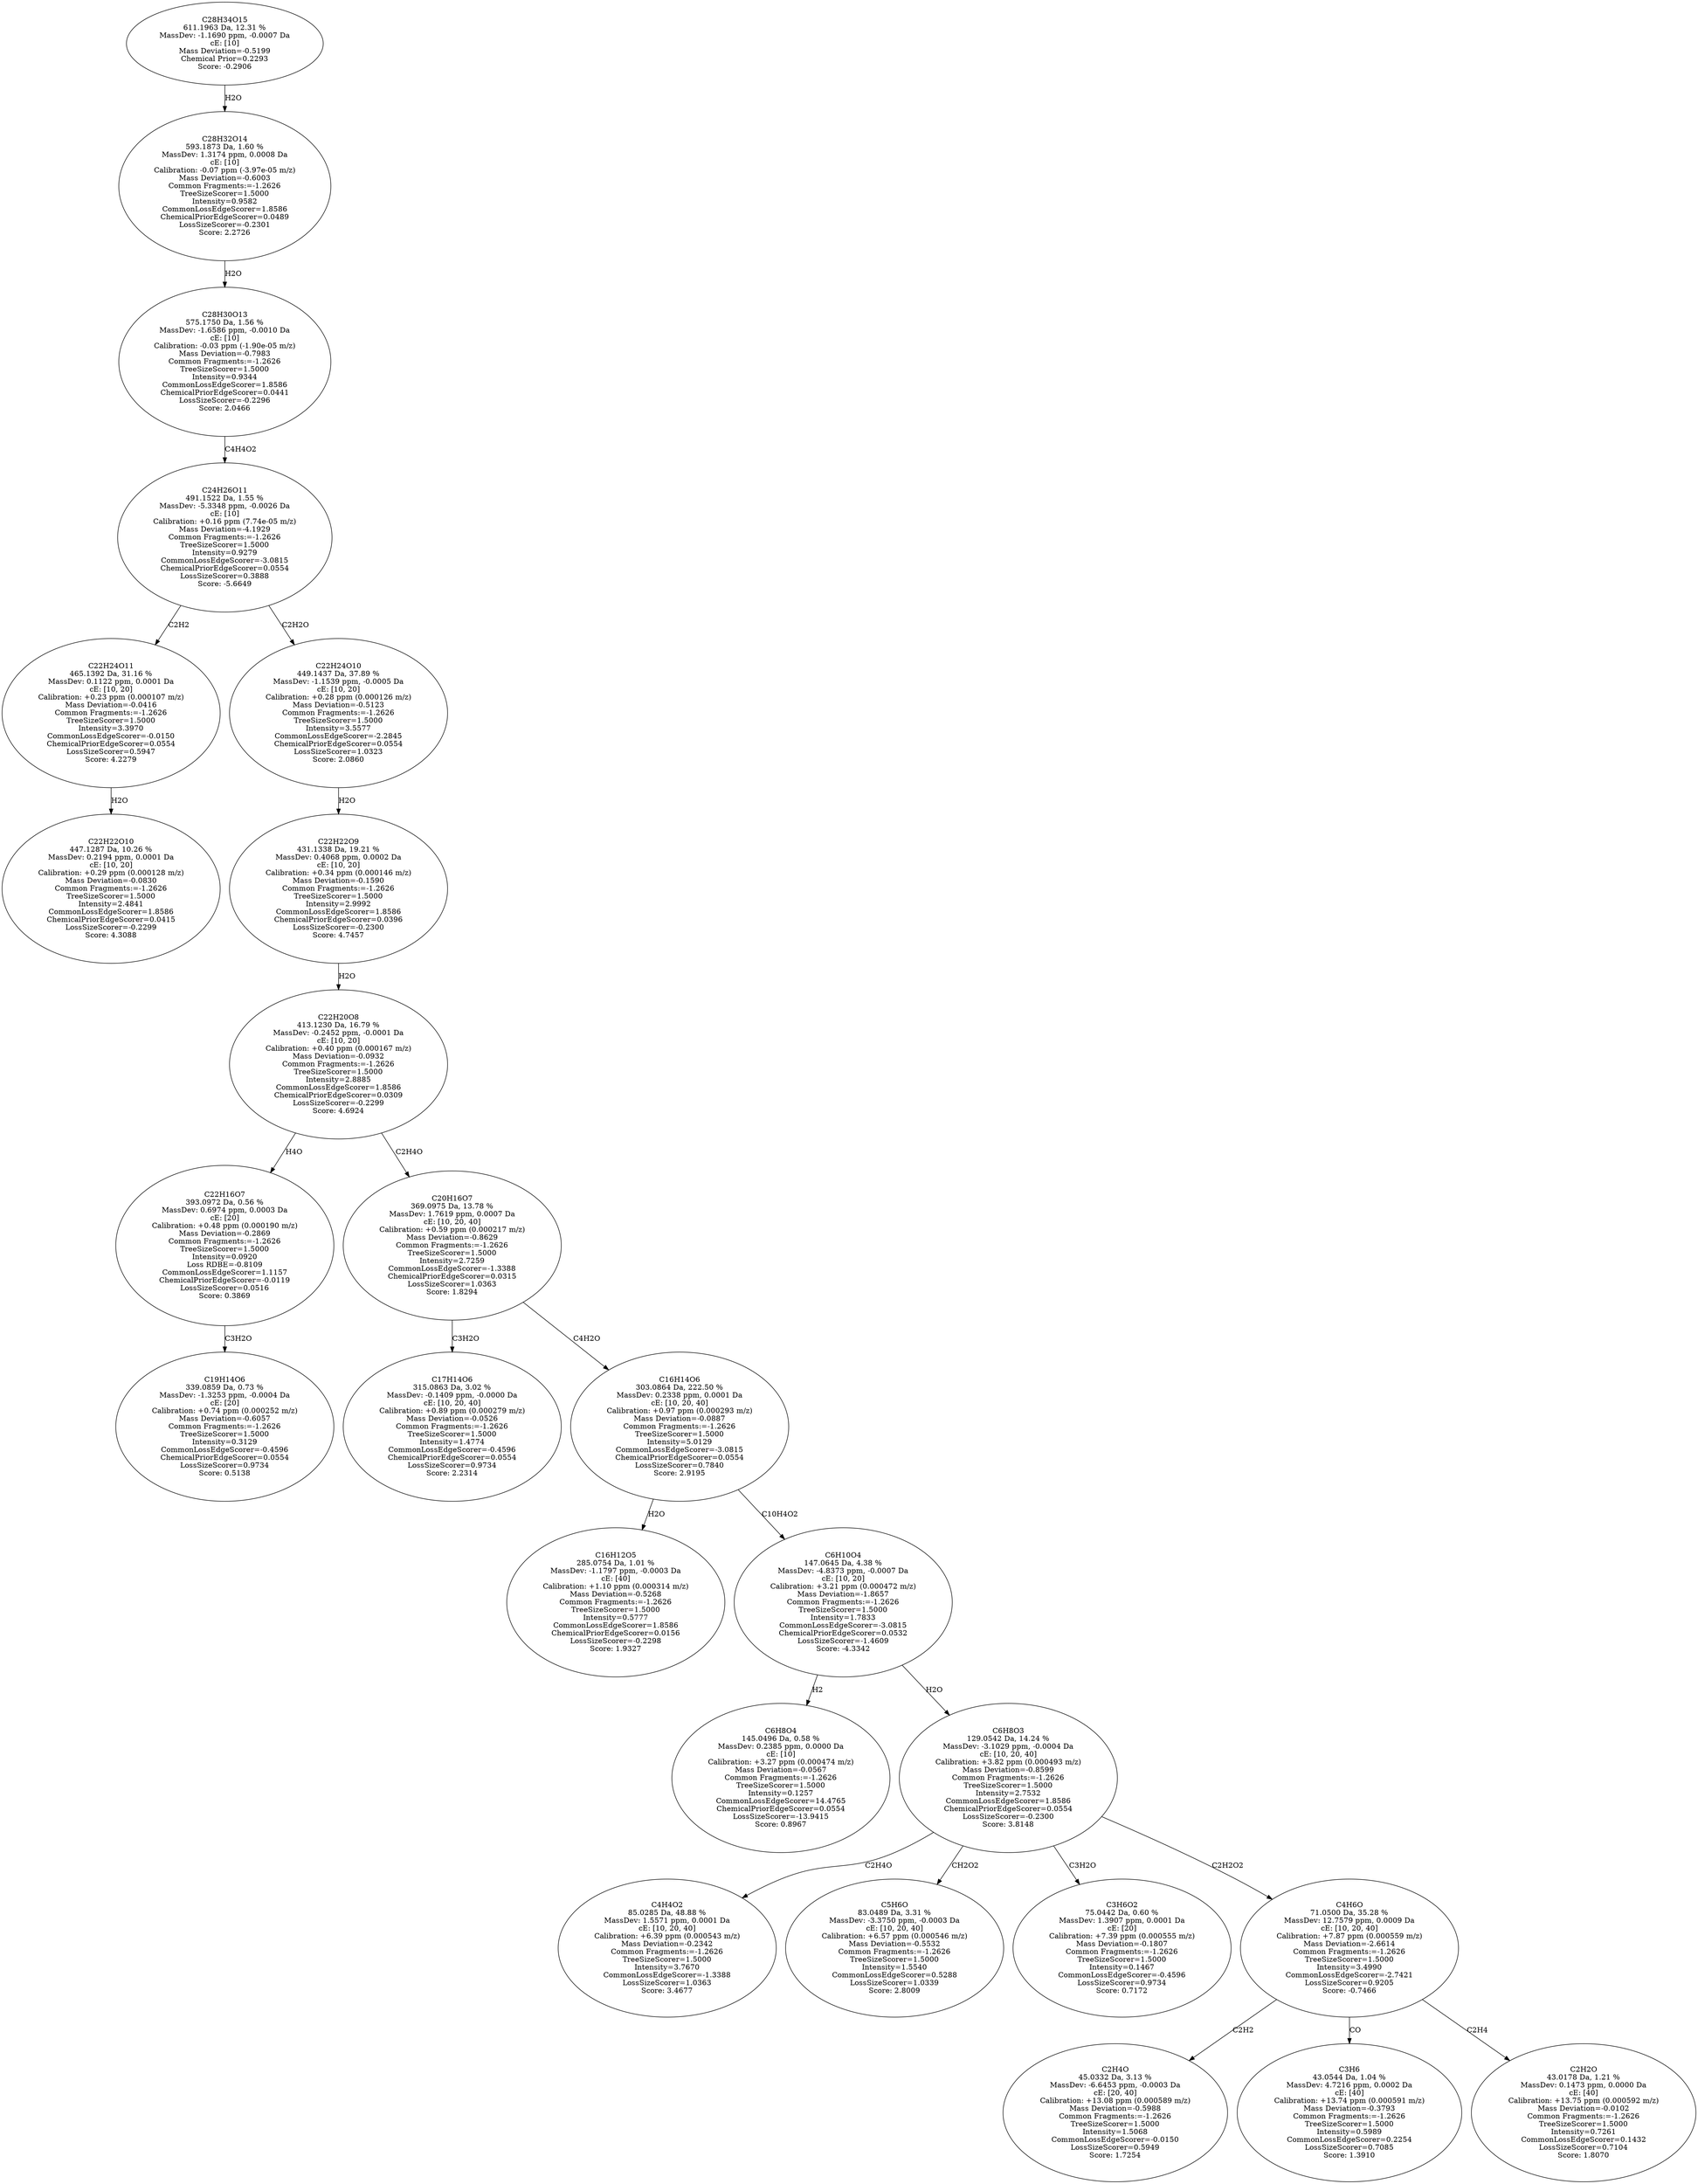 strict digraph {
v1 [label="C22H22O10\n447.1287 Da, 10.26 %\nMassDev: 0.2194 ppm, 0.0001 Da\ncE: [10, 20]\nCalibration: +0.29 ppm (0.000128 m/z)\nMass Deviation=-0.0830\nCommon Fragments:=-1.2626\nTreeSizeScorer=1.5000\nIntensity=2.4841\nCommonLossEdgeScorer=1.8586\nChemicalPriorEdgeScorer=0.0415\nLossSizeScorer=-0.2299\nScore: 4.3088"];
v2 [label="C22H24O11\n465.1392 Da, 31.16 %\nMassDev: 0.1122 ppm, 0.0001 Da\ncE: [10, 20]\nCalibration: +0.23 ppm (0.000107 m/z)\nMass Deviation=-0.0416\nCommon Fragments:=-1.2626\nTreeSizeScorer=1.5000\nIntensity=3.3970\nCommonLossEdgeScorer=-0.0150\nChemicalPriorEdgeScorer=0.0554\nLossSizeScorer=0.5947\nScore: 4.2279"];
v3 [label="C19H14O6\n339.0859 Da, 0.73 %\nMassDev: -1.3253 ppm, -0.0004 Da\ncE: [20]\nCalibration: +0.74 ppm (0.000252 m/z)\nMass Deviation=-0.6057\nCommon Fragments:=-1.2626\nTreeSizeScorer=1.5000\nIntensity=0.3129\nCommonLossEdgeScorer=-0.4596\nChemicalPriorEdgeScorer=0.0554\nLossSizeScorer=0.9734\nScore: 0.5138"];
v4 [label="C22H16O7\n393.0972 Da, 0.56 %\nMassDev: 0.6974 ppm, 0.0003 Da\ncE: [20]\nCalibration: +0.48 ppm (0.000190 m/z)\nMass Deviation=-0.2869\nCommon Fragments:=-1.2626\nTreeSizeScorer=1.5000\nIntensity=0.0920\nLoss RDBE=-0.8109\nCommonLossEdgeScorer=1.1157\nChemicalPriorEdgeScorer=-0.0119\nLossSizeScorer=0.0516\nScore: 0.3869"];
v5 [label="C17H14O6\n315.0863 Da, 3.02 %\nMassDev: -0.1409 ppm, -0.0000 Da\ncE: [10, 20, 40]\nCalibration: +0.89 ppm (0.000279 m/z)\nMass Deviation=-0.0526\nCommon Fragments:=-1.2626\nTreeSizeScorer=1.5000\nIntensity=1.4774\nCommonLossEdgeScorer=-0.4596\nChemicalPriorEdgeScorer=0.0554\nLossSizeScorer=0.9734\nScore: 2.2314"];
v6 [label="C16H12O5\n285.0754 Da, 1.01 %\nMassDev: -1.1797 ppm, -0.0003 Da\ncE: [40]\nCalibration: +1.10 ppm (0.000314 m/z)\nMass Deviation=-0.5268\nCommon Fragments:=-1.2626\nTreeSizeScorer=1.5000\nIntensity=0.5777\nCommonLossEdgeScorer=1.8586\nChemicalPriorEdgeScorer=0.0156\nLossSizeScorer=-0.2298\nScore: 1.9327"];
v7 [label="C6H8O4\n145.0496 Da, 0.58 %\nMassDev: 0.2385 ppm, 0.0000 Da\ncE: [10]\nCalibration: +3.27 ppm (0.000474 m/z)\nMass Deviation=-0.0567\nCommon Fragments:=-1.2626\nTreeSizeScorer=1.5000\nIntensity=0.1257\nCommonLossEdgeScorer=14.4765\nChemicalPriorEdgeScorer=0.0554\nLossSizeScorer=-13.9415\nScore: 0.8967"];
v8 [label="C4H4O2\n85.0285 Da, 48.88 %\nMassDev: 1.5571 ppm, 0.0001 Da\ncE: [10, 20, 40]\nCalibration: +6.39 ppm (0.000543 m/z)\nMass Deviation=-0.2342\nCommon Fragments:=-1.2626\nTreeSizeScorer=1.5000\nIntensity=3.7670\nCommonLossEdgeScorer=-1.3388\nLossSizeScorer=1.0363\nScore: 3.4677"];
v9 [label="C5H6O\n83.0489 Da, 3.31 %\nMassDev: -3.3750 ppm, -0.0003 Da\ncE: [10, 20, 40]\nCalibration: +6.57 ppm (0.000546 m/z)\nMass Deviation=-0.5532\nCommon Fragments:=-1.2626\nTreeSizeScorer=1.5000\nIntensity=1.5540\nCommonLossEdgeScorer=0.5288\nLossSizeScorer=1.0339\nScore: 2.8009"];
v10 [label="C3H6O2\n75.0442 Da, 0.60 %\nMassDev: 1.3907 ppm, 0.0001 Da\ncE: [20]\nCalibration: +7.39 ppm (0.000555 m/z)\nMass Deviation=-0.1807\nCommon Fragments:=-1.2626\nTreeSizeScorer=1.5000\nIntensity=0.1467\nCommonLossEdgeScorer=-0.4596\nLossSizeScorer=0.9734\nScore: 0.7172"];
v11 [label="C2H4O\n45.0332 Da, 3.13 %\nMassDev: -6.6453 ppm, -0.0003 Da\ncE: [20, 40]\nCalibration: +13.08 ppm (0.000589 m/z)\nMass Deviation=-0.5988\nCommon Fragments:=-1.2626\nTreeSizeScorer=1.5000\nIntensity=1.5068\nCommonLossEdgeScorer=-0.0150\nLossSizeScorer=0.5949\nScore: 1.7254"];
v12 [label="C3H6\n43.0544 Da, 1.04 %\nMassDev: 4.7216 ppm, 0.0002 Da\ncE: [40]\nCalibration: +13.74 ppm (0.000591 m/z)\nMass Deviation=-0.3793\nCommon Fragments:=-1.2626\nTreeSizeScorer=1.5000\nIntensity=0.5989\nCommonLossEdgeScorer=0.2254\nLossSizeScorer=0.7085\nScore: 1.3910"];
v13 [label="C2H2O\n43.0178 Da, 1.21 %\nMassDev: 0.1473 ppm, 0.0000 Da\ncE: [40]\nCalibration: +13.75 ppm (0.000592 m/z)\nMass Deviation=-0.0102\nCommon Fragments:=-1.2626\nTreeSizeScorer=1.5000\nIntensity=0.7261\nCommonLossEdgeScorer=0.1432\nLossSizeScorer=0.7104\nScore: 1.8070"];
v14 [label="C4H6O\n71.0500 Da, 35.28 %\nMassDev: 12.7579 ppm, 0.0009 Da\ncE: [10, 20, 40]\nCalibration: +7.87 ppm (0.000559 m/z)\nMass Deviation=-2.6614\nCommon Fragments:=-1.2626\nTreeSizeScorer=1.5000\nIntensity=3.4990\nCommonLossEdgeScorer=-2.7421\nLossSizeScorer=0.9205\nScore: -0.7466"];
v15 [label="C6H8O3\n129.0542 Da, 14.24 %\nMassDev: -3.1029 ppm, -0.0004 Da\ncE: [10, 20, 40]\nCalibration: +3.82 ppm (0.000493 m/z)\nMass Deviation=-0.8599\nCommon Fragments:=-1.2626\nTreeSizeScorer=1.5000\nIntensity=2.7532\nCommonLossEdgeScorer=1.8586\nChemicalPriorEdgeScorer=0.0554\nLossSizeScorer=-0.2300\nScore: 3.8148"];
v16 [label="C6H10O4\n147.0645 Da, 4.38 %\nMassDev: -4.8373 ppm, -0.0007 Da\ncE: [10, 20]\nCalibration: +3.21 ppm (0.000472 m/z)\nMass Deviation=-1.8657\nCommon Fragments:=-1.2626\nTreeSizeScorer=1.5000\nIntensity=1.7833\nCommonLossEdgeScorer=-3.0815\nChemicalPriorEdgeScorer=0.0532\nLossSizeScorer=-1.4609\nScore: -4.3342"];
v17 [label="C16H14O6\n303.0864 Da, 222.50 %\nMassDev: 0.2338 ppm, 0.0001 Da\ncE: [10, 20, 40]\nCalibration: +0.97 ppm (0.000293 m/z)\nMass Deviation=-0.0887\nCommon Fragments:=-1.2626\nTreeSizeScorer=1.5000\nIntensity=5.0129\nCommonLossEdgeScorer=-3.0815\nChemicalPriorEdgeScorer=0.0554\nLossSizeScorer=0.7840\nScore: 2.9195"];
v18 [label="C20H16O7\n369.0975 Da, 13.78 %\nMassDev: 1.7619 ppm, 0.0007 Da\ncE: [10, 20, 40]\nCalibration: +0.59 ppm (0.000217 m/z)\nMass Deviation=-0.8629\nCommon Fragments:=-1.2626\nTreeSizeScorer=1.5000\nIntensity=2.7259\nCommonLossEdgeScorer=-1.3388\nChemicalPriorEdgeScorer=0.0315\nLossSizeScorer=1.0363\nScore: 1.8294"];
v19 [label="C22H20O8\n413.1230 Da, 16.79 %\nMassDev: -0.2452 ppm, -0.0001 Da\ncE: [10, 20]\nCalibration: +0.40 ppm (0.000167 m/z)\nMass Deviation=-0.0932\nCommon Fragments:=-1.2626\nTreeSizeScorer=1.5000\nIntensity=2.8885\nCommonLossEdgeScorer=1.8586\nChemicalPriorEdgeScorer=0.0309\nLossSizeScorer=-0.2299\nScore: 4.6924"];
v20 [label="C22H22O9\n431.1338 Da, 19.21 %\nMassDev: 0.4068 ppm, 0.0002 Da\ncE: [10, 20]\nCalibration: +0.34 ppm (0.000146 m/z)\nMass Deviation=-0.1590\nCommon Fragments:=-1.2626\nTreeSizeScorer=1.5000\nIntensity=2.9992\nCommonLossEdgeScorer=1.8586\nChemicalPriorEdgeScorer=0.0396\nLossSizeScorer=-0.2300\nScore: 4.7457"];
v21 [label="C22H24O10\n449.1437 Da, 37.89 %\nMassDev: -1.1539 ppm, -0.0005 Da\ncE: [10, 20]\nCalibration: +0.28 ppm (0.000126 m/z)\nMass Deviation=-0.5123\nCommon Fragments:=-1.2626\nTreeSizeScorer=1.5000\nIntensity=3.5577\nCommonLossEdgeScorer=-2.2845\nChemicalPriorEdgeScorer=0.0554\nLossSizeScorer=1.0323\nScore: 2.0860"];
v22 [label="C24H26O11\n491.1522 Da, 1.55 %\nMassDev: -5.3348 ppm, -0.0026 Da\ncE: [10]\nCalibration: +0.16 ppm (7.74e-05 m/z)\nMass Deviation=-4.1929\nCommon Fragments:=-1.2626\nTreeSizeScorer=1.5000\nIntensity=0.9279\nCommonLossEdgeScorer=-3.0815\nChemicalPriorEdgeScorer=0.0554\nLossSizeScorer=0.3888\nScore: -5.6649"];
v23 [label="C28H30O13\n575.1750 Da, 1.56 %\nMassDev: -1.6586 ppm, -0.0010 Da\ncE: [10]\nCalibration: -0.03 ppm (-1.90e-05 m/z)\nMass Deviation=-0.7983\nCommon Fragments:=-1.2626\nTreeSizeScorer=1.5000\nIntensity=0.9344\nCommonLossEdgeScorer=1.8586\nChemicalPriorEdgeScorer=0.0441\nLossSizeScorer=-0.2296\nScore: 2.0466"];
v24 [label="C28H32O14\n593.1873 Da, 1.60 %\nMassDev: 1.3174 ppm, 0.0008 Da\ncE: [10]\nCalibration: -0.07 ppm (-3.97e-05 m/z)\nMass Deviation=-0.6003\nCommon Fragments:=-1.2626\nTreeSizeScorer=1.5000\nIntensity=0.9582\nCommonLossEdgeScorer=1.8586\nChemicalPriorEdgeScorer=0.0489\nLossSizeScorer=-0.2301\nScore: 2.2726"];
v25 [label="C28H34O15\n611.1963 Da, 12.31 %\nMassDev: -1.1690 ppm, -0.0007 Da\ncE: [10]\nMass Deviation=-0.5199\nChemical Prior=0.2293\nScore: -0.2906"];
v2 -> v1 [label="H2O"];
v22 -> v2 [label="C2H2"];
v4 -> v3 [label="C3H2O"];
v19 -> v4 [label="H4O"];
v18 -> v5 [label="C3H2O"];
v17 -> v6 [label="H2O"];
v16 -> v7 [label="H2"];
v15 -> v8 [label="C2H4O"];
v15 -> v9 [label="CH2O2"];
v15 -> v10 [label="C3H2O"];
v14 -> v11 [label="C2H2"];
v14 -> v12 [label="CO"];
v14 -> v13 [label="C2H4"];
v15 -> v14 [label="C2H2O2"];
v16 -> v15 [label="H2O"];
v17 -> v16 [label="C10H4O2"];
v18 -> v17 [label="C4H2O"];
v19 -> v18 [label="C2H4O"];
v20 -> v19 [label="H2O"];
v21 -> v20 [label="H2O"];
v22 -> v21 [label="C2H2O"];
v23 -> v22 [label="C4H4O2"];
v24 -> v23 [label="H2O"];
v25 -> v24 [label="H2O"];
}
